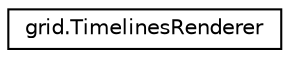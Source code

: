 digraph "Graphical Class Hierarchy"
{
 // LATEX_PDF_SIZE
  edge [fontname="Helvetica",fontsize="10",labelfontname="Helvetica",labelfontsize="10"];
  node [fontname="Helvetica",fontsize="10",shape=record];
  rankdir="LR";
  Node0 [label="grid.TimelinesRenderer",height=0.2,width=0.4,color="black", fillcolor="white", style="filled",URL="$classgrid_1_1_timelines_renderer.html",tooltip="TimelinesRenderer class."];
}
